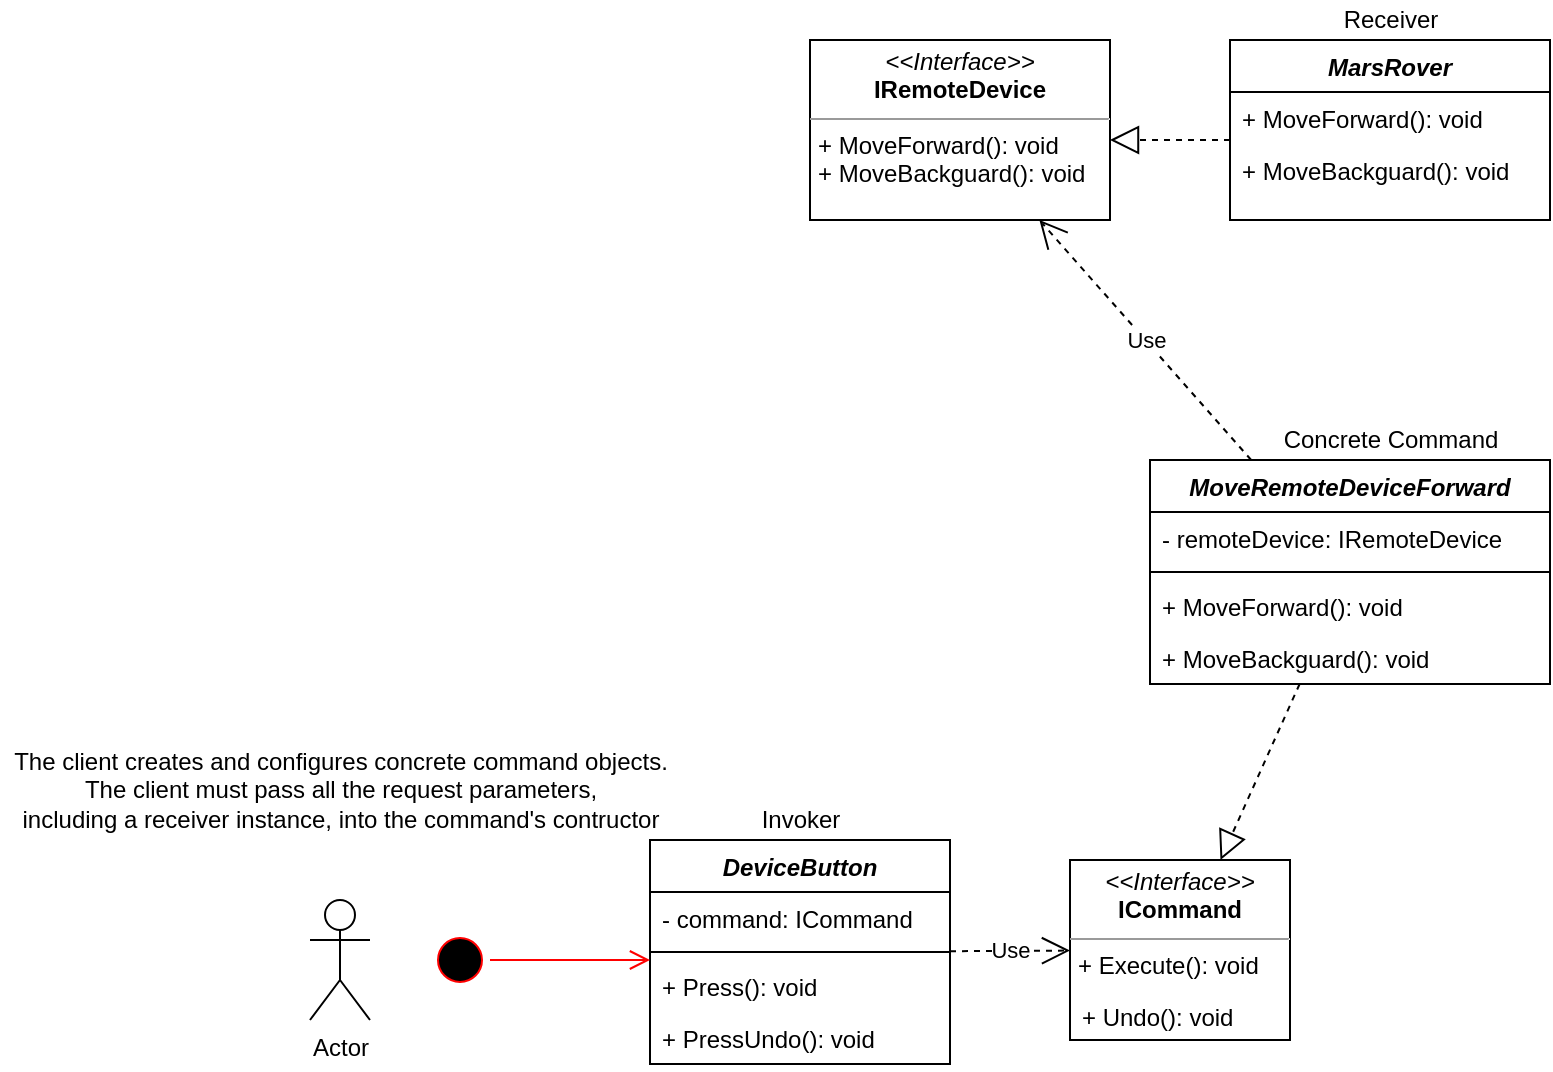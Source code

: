 <mxfile version="20.0.1" type="device"><diagram id="C5RBs43oDa-KdzZeNtuy" name="Page-1"><mxGraphModel dx="1278" dy="547" grid="1" gridSize="10" guides="1" tooltips="1" connect="1" arrows="1" fold="1" page="1" pageScale="1" pageWidth="827" pageHeight="1169" math="0" shadow="0"><root><mxCell id="WIyWlLk6GJQsqaUBKTNV-0"/><mxCell id="WIyWlLk6GJQsqaUBKTNV-1" parent="WIyWlLk6GJQsqaUBKTNV-0"/><mxCell id="zkfFHV4jXpPFQw0GAbJ--0" value="MarsRover" style="swimlane;fontStyle=3;align=center;verticalAlign=top;childLayout=stackLayout;horizontal=1;startSize=26;horizontalStack=0;resizeParent=1;resizeLast=0;collapsible=1;marginBottom=0;rounded=0;shadow=0;strokeWidth=1;" parent="WIyWlLk6GJQsqaUBKTNV-1" vertex="1"><mxGeometry x="660" y="120" width="160" height="90" as="geometry"><mxRectangle x="230" y="140" width="160" height="26" as="alternateBounds"/></mxGeometry></mxCell><mxCell id="w-Mz4XLagTXVO1gxVb4k-3" value="+ MoveForward(): void&#10;" style="text;strokeColor=none;fillColor=none;align=left;verticalAlign=top;spacingLeft=4;spacingRight=4;overflow=hidden;rotatable=0;points=[[0,0.5],[1,0.5]];portConstraint=eastwest;" parent="zkfFHV4jXpPFQw0GAbJ--0" vertex="1"><mxGeometry y="26" width="160" height="26" as="geometry"/></mxCell><mxCell id="w-Mz4XLagTXVO1gxVb4k-4" value="+ MoveBackguard(): void&#10;" style="text;strokeColor=none;fillColor=none;align=left;verticalAlign=top;spacingLeft=4;spacingRight=4;overflow=hidden;rotatable=0;points=[[0,0.5],[1,0.5]];portConstraint=eastwest;" parent="zkfFHV4jXpPFQw0GAbJ--0" vertex="1"><mxGeometry y="52" width="160" height="26" as="geometry"/></mxCell><mxCell id="w-Mz4XLagTXVO1gxVb4k-1" value="&lt;p style=&quot;margin:0px;margin-top:4px;text-align:center;&quot;&gt;&lt;i&gt;&amp;lt;&amp;lt;Interface&amp;gt;&amp;gt;&lt;/i&gt;&lt;br&gt;&lt;b&gt;IRemoteDevice&lt;/b&gt;&lt;/p&gt;&lt;hr size=&quot;1&quot;&gt;&lt;p style=&quot;margin:0px;margin-left:4px;&quot;&gt;&lt;/p&gt;&lt;p style=&quot;margin:0px;margin-left:4px;&quot;&gt;+ MoveForward(): void&lt;br&gt;+ MoveBackguard(): void&lt;/p&gt;" style="verticalAlign=top;align=left;overflow=fill;fontSize=12;fontFamily=Helvetica;html=1;" parent="WIyWlLk6GJQsqaUBKTNV-1" vertex="1"><mxGeometry x="450" y="120" width="150" height="90" as="geometry"/></mxCell><mxCell id="w-Mz4XLagTXVO1gxVb4k-6" value="" style="endArrow=block;dashed=1;endFill=0;endSize=12;html=1;rounded=0;" parent="WIyWlLk6GJQsqaUBKTNV-1" edge="1"><mxGeometry width="160" relative="1" as="geometry"><mxPoint x="660" y="170" as="sourcePoint"/><mxPoint x="600" y="170" as="targetPoint"/></mxGeometry></mxCell><mxCell id="w-Mz4XLagTXVO1gxVb4k-20" style="edgeStyle=orthogonalEdgeStyle;rounded=0;orthogonalLoop=1;jettySize=auto;html=1;strokeColor=none;" parent="WIyWlLk6GJQsqaUBKTNV-1" source="w-Mz4XLagTXVO1gxVb4k-7" edge="1"><mxGeometry relative="1" as="geometry"><mxPoint x="430" y="440" as="targetPoint"/></mxGeometry></mxCell><mxCell id="w-Mz4XLagTXVO1gxVb4k-7" value="&lt;p style=&quot;margin:0px;margin-top:4px;text-align:center;&quot;&gt;&lt;i&gt;&amp;lt;&amp;lt;Interface&amp;gt;&amp;gt;&lt;/i&gt;&lt;br&gt;&lt;b&gt;ICommand&lt;/b&gt;&lt;/p&gt;&lt;hr size=&quot;1&quot;&gt;&lt;p style=&quot;margin:0px;margin-left:4px;&quot;&gt;&lt;/p&gt;&lt;p style=&quot;margin:0px;margin-left:4px;&quot;&gt;+ Execute(): void&lt;br&gt;&lt;/p&gt;&lt;p style=&quot;margin:0px;margin-left:4px;&quot;&gt;&lt;br&gt;&lt;/p&gt;" style="verticalAlign=top;align=left;overflow=fill;fontSize=12;fontFamily=Helvetica;html=1;" parent="WIyWlLk6GJQsqaUBKTNV-1" vertex="1"><mxGeometry x="580" y="530" width="110" height="90" as="geometry"/></mxCell><mxCell id="w-Mz4XLagTXVO1gxVb4k-8" value="MoveRemoteDeviceForward" style="swimlane;fontStyle=3;align=center;verticalAlign=top;childLayout=stackLayout;horizontal=1;startSize=26;horizontalStack=0;resizeParent=1;resizeLast=0;collapsible=1;marginBottom=0;rounded=0;shadow=0;strokeWidth=1;" parent="WIyWlLk6GJQsqaUBKTNV-1" vertex="1"><mxGeometry x="620" y="330" width="200" height="112" as="geometry"><mxRectangle x="230" y="140" width="160" height="26" as="alternateBounds"/></mxGeometry></mxCell><mxCell id="w-Mz4XLagTXVO1gxVb4k-15" value="- remoteDevice: IRemoteDevice" style="text;strokeColor=none;fillColor=none;align=left;verticalAlign=top;spacingLeft=4;spacingRight=4;overflow=hidden;rotatable=0;points=[[0,0.5],[1,0.5]];portConstraint=eastwest;" parent="w-Mz4XLagTXVO1gxVb4k-8" vertex="1"><mxGeometry y="26" width="200" height="26" as="geometry"/></mxCell><mxCell id="w-Mz4XLagTXVO1gxVb4k-14" value="" style="line;strokeWidth=1;fillColor=none;align=left;verticalAlign=middle;spacingTop=-1;spacingLeft=3;spacingRight=3;rotatable=0;labelPosition=right;points=[];portConstraint=eastwest;" parent="w-Mz4XLagTXVO1gxVb4k-8" vertex="1"><mxGeometry y="52" width="200" height="8" as="geometry"/></mxCell><mxCell id="w-Mz4XLagTXVO1gxVb4k-9" value="+ MoveForward(): void&#10;" style="text;strokeColor=none;fillColor=none;align=left;verticalAlign=top;spacingLeft=4;spacingRight=4;overflow=hidden;rotatable=0;points=[[0,0.5],[1,0.5]];portConstraint=eastwest;" parent="w-Mz4XLagTXVO1gxVb4k-8" vertex="1"><mxGeometry y="60" width="200" height="26" as="geometry"/></mxCell><mxCell id="w-Mz4XLagTXVO1gxVb4k-39" value="+ MoveBackguard(): void&#10;" style="text;strokeColor=none;fillColor=none;align=left;verticalAlign=top;spacingLeft=4;spacingRight=4;overflow=hidden;rotatable=0;points=[[0,0.5],[1,0.5]];portConstraint=eastwest;" parent="w-Mz4XLagTXVO1gxVb4k-8" vertex="1"><mxGeometry y="86" width="200" height="26" as="geometry"/></mxCell><mxCell id="w-Mz4XLagTXVO1gxVb4k-21" style="edgeStyle=orthogonalEdgeStyle;rounded=0;orthogonalLoop=1;jettySize=auto;html=1;strokeColor=none;" parent="WIyWlLk6GJQsqaUBKTNV-1" source="w-Mz4XLagTXVO1gxVb4k-9" target="w-Mz4XLagTXVO1gxVb4k-7" edge="1"><mxGeometry relative="1" as="geometry"/></mxCell><mxCell id="w-Mz4XLagTXVO1gxVb4k-22" value="" style="endArrow=block;dashed=1;endFill=0;endSize=12;html=1;rounded=0;strokeColor=default;" parent="WIyWlLk6GJQsqaUBKTNV-1" source="w-Mz4XLagTXVO1gxVb4k-8" target="w-Mz4XLagTXVO1gxVb4k-7" edge="1"><mxGeometry width="160" relative="1" as="geometry"><mxPoint x="440" y="370" as="sourcePoint"/><mxPoint x="380" y="380" as="targetPoint"/></mxGeometry></mxCell><mxCell id="w-Mz4XLagTXVO1gxVb4k-24" value="DeviceButton" style="swimlane;fontStyle=3;align=center;verticalAlign=top;childLayout=stackLayout;horizontal=1;startSize=26;horizontalStack=0;resizeParent=1;resizeLast=0;collapsible=1;marginBottom=0;rounded=0;shadow=0;strokeWidth=1;" parent="WIyWlLk6GJQsqaUBKTNV-1" vertex="1"><mxGeometry x="370" y="520" width="150" height="112" as="geometry"><mxRectangle x="230" y="140" width="160" height="26" as="alternateBounds"/></mxGeometry></mxCell><mxCell id="w-Mz4XLagTXVO1gxVb4k-25" value="- command: ICommand" style="text;strokeColor=none;fillColor=none;align=left;verticalAlign=top;spacingLeft=4;spacingRight=4;overflow=hidden;rotatable=0;points=[[0,0.5],[1,0.5]];portConstraint=eastwest;" parent="w-Mz4XLagTXVO1gxVb4k-24" vertex="1"><mxGeometry y="26" width="150" height="26" as="geometry"/></mxCell><mxCell id="w-Mz4XLagTXVO1gxVb4k-26" value="" style="line;strokeWidth=1;fillColor=none;align=left;verticalAlign=middle;spacingTop=-1;spacingLeft=3;spacingRight=3;rotatable=0;labelPosition=right;points=[];portConstraint=eastwest;" parent="w-Mz4XLagTXVO1gxVb4k-24" vertex="1"><mxGeometry y="52" width="150" height="8" as="geometry"/></mxCell><mxCell id="w-Mz4XLagTXVO1gxVb4k-27" value="+ Press(): void&#10;" style="text;strokeColor=none;fillColor=none;align=left;verticalAlign=top;spacingLeft=4;spacingRight=4;overflow=hidden;rotatable=0;points=[[0,0.5],[1,0.5]];portConstraint=eastwest;" parent="w-Mz4XLagTXVO1gxVb4k-24" vertex="1"><mxGeometry y="60" width="150" height="26" as="geometry"/></mxCell><mxCell id="w-Mz4XLagTXVO1gxVb4k-42" value="+ PressUndo(): void&#10;" style="text;strokeColor=none;fillColor=none;align=left;verticalAlign=top;spacingLeft=4;spacingRight=4;overflow=hidden;rotatable=0;points=[[0,0.5],[1,0.5]];portConstraint=eastwest;" parent="w-Mz4XLagTXVO1gxVb4k-24" vertex="1"><mxGeometry y="86" width="150" height="26" as="geometry"/></mxCell><mxCell id="w-Mz4XLagTXVO1gxVb4k-28" value="Use" style="endArrow=open;endSize=12;dashed=1;html=1;rounded=0;strokeColor=default;" parent="WIyWlLk6GJQsqaUBKTNV-1" source="w-Mz4XLagTXVO1gxVb4k-24" target="w-Mz4XLagTXVO1gxVb4k-7" edge="1"><mxGeometry width="160" relative="1" as="geometry"><mxPoint x="460" y="640" as="sourcePoint"/><mxPoint x="620" y="640" as="targetPoint"/></mxGeometry></mxCell><mxCell id="w-Mz4XLagTXVO1gxVb4k-33" value="Actor" style="shape=umlActor;verticalLabelPosition=bottom;verticalAlign=top;html=1;" parent="WIyWlLk6GJQsqaUBKTNV-1" vertex="1"><mxGeometry x="200" y="550" width="30" height="60" as="geometry"/></mxCell><mxCell id="w-Mz4XLagTXVO1gxVb4k-34" value="" style="ellipse;html=1;shape=startState;fillColor=#000000;strokeColor=#ff0000;" parent="WIyWlLk6GJQsqaUBKTNV-1" vertex="1"><mxGeometry x="260" y="565" width="30" height="30" as="geometry"/></mxCell><mxCell id="w-Mz4XLagTXVO1gxVb4k-35" value="" style="edgeStyle=orthogonalEdgeStyle;html=1;verticalAlign=bottom;endArrow=open;endSize=8;strokeColor=#ff0000;rounded=0;" parent="WIyWlLk6GJQsqaUBKTNV-1" source="w-Mz4XLagTXVO1gxVb4k-34" target="w-Mz4XLagTXVO1gxVb4k-24" edge="1"><mxGeometry relative="1" as="geometry"><mxPoint x="295" y="750" as="targetPoint"/><Array as="points"><mxPoint x="340" y="580"/><mxPoint x="340" y="580"/></Array></mxGeometry></mxCell><mxCell id="w-Mz4XLagTXVO1gxVb4k-36" value="Use" style="endArrow=open;endSize=12;dashed=1;html=1;rounded=0;strokeColor=default;" parent="WIyWlLk6GJQsqaUBKTNV-1" source="w-Mz4XLagTXVO1gxVb4k-8" target="w-Mz4XLagTXVO1gxVb4k-1" edge="1"><mxGeometry width="160" relative="1" as="geometry"><mxPoint x="510" y="260" as="sourcePoint"/><mxPoint x="670" y="260" as="targetPoint"/></mxGeometry></mxCell><mxCell id="w-Mz4XLagTXVO1gxVb4k-41" value="+ Undo(): void" style="text;strokeColor=none;fillColor=none;align=left;verticalAlign=top;spacingLeft=4;spacingRight=4;overflow=hidden;rotatable=0;points=[[0,0.5],[1,0.5]];portConstraint=eastwest;" parent="WIyWlLk6GJQsqaUBKTNV-1" vertex="1"><mxGeometry x="580" y="595" width="100" height="26" as="geometry"/></mxCell><mxCell id="SrmgXvypPkcxafsf3nCJ-0" value="Receiver" style="text;html=1;resizable=0;autosize=1;align=center;verticalAlign=middle;points=[];fillColor=none;strokeColor=none;rounded=0;" vertex="1" parent="WIyWlLk6GJQsqaUBKTNV-1"><mxGeometry x="710" y="100" width="60" height="20" as="geometry"/></mxCell><mxCell id="SrmgXvypPkcxafsf3nCJ-1" value="Concrete Command" style="text;html=1;resizable=0;autosize=1;align=center;verticalAlign=middle;points=[];fillColor=none;strokeColor=none;rounded=0;" vertex="1" parent="WIyWlLk6GJQsqaUBKTNV-1"><mxGeometry x="680" y="310" width="120" height="20" as="geometry"/></mxCell><mxCell id="SrmgXvypPkcxafsf3nCJ-2" value="Invoker" style="text;html=1;resizable=0;autosize=1;align=center;verticalAlign=middle;points=[];fillColor=none;strokeColor=none;rounded=0;" vertex="1" parent="WIyWlLk6GJQsqaUBKTNV-1"><mxGeometry x="420" y="500" width="50" height="20" as="geometry"/></mxCell><mxCell id="SrmgXvypPkcxafsf3nCJ-5" value="The client creates and configures concrete command objects. &lt;br&gt;The client must pass all the request parameters, &lt;br&gt;including a receiver instance, into the command's contructor" style="text;html=1;resizable=0;autosize=1;align=center;verticalAlign=middle;points=[];fillColor=none;strokeColor=none;rounded=0;" vertex="1" parent="WIyWlLk6GJQsqaUBKTNV-1"><mxGeometry x="45" y="470" width="340" height="50" as="geometry"/></mxCell></root></mxGraphModel></diagram></mxfile>